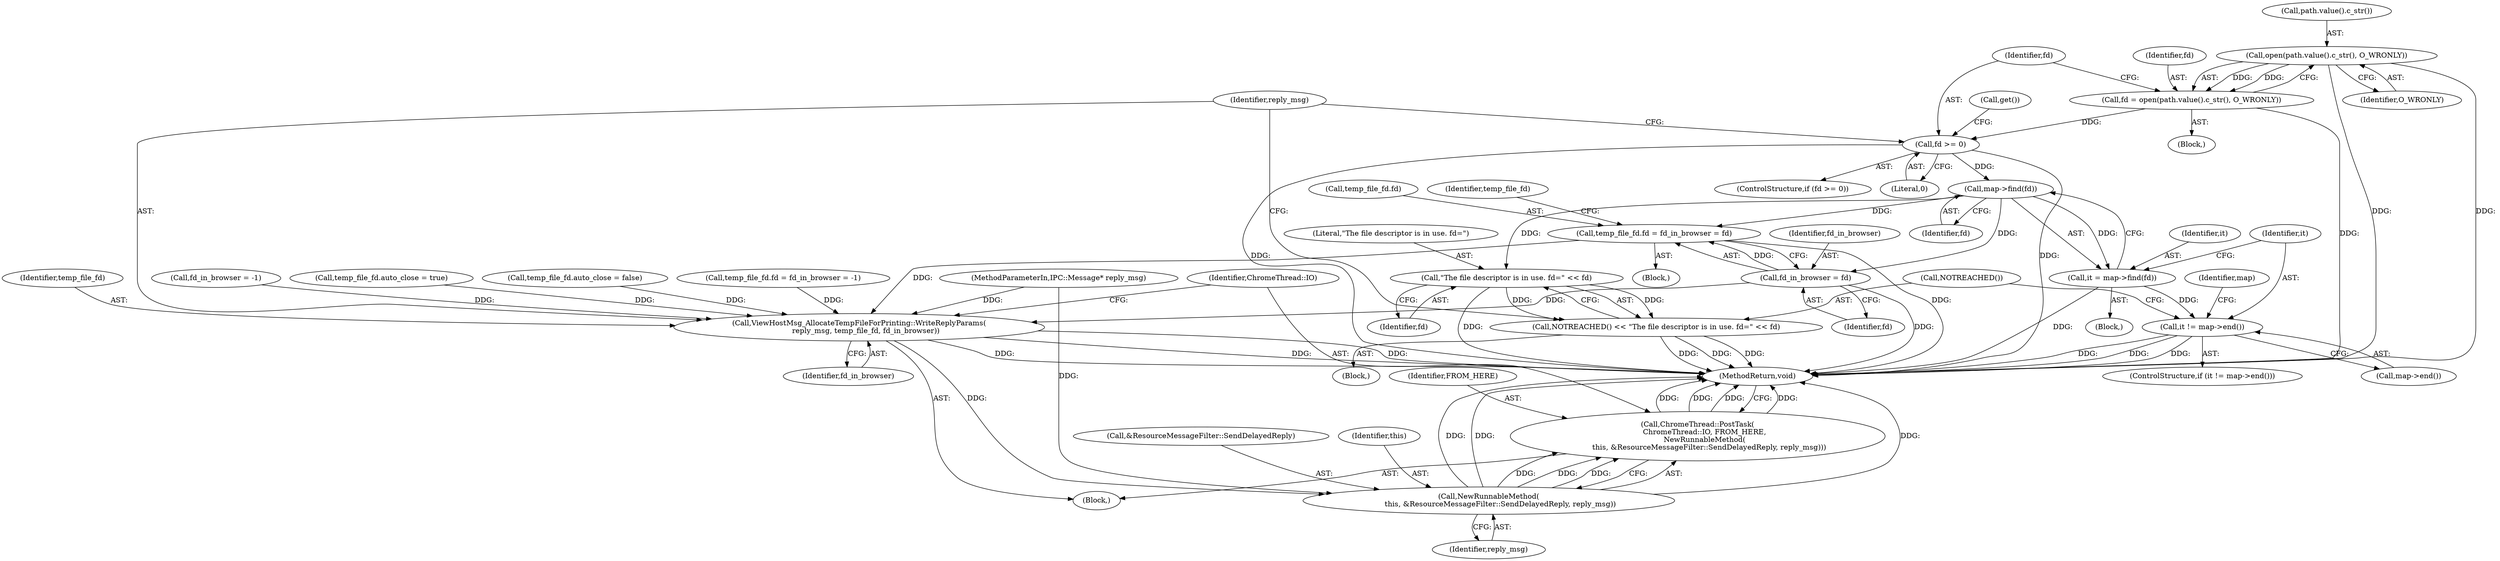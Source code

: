 digraph "0_Chrome_ccd0226c79553e318657d6285c2feacebd105996_1@API" {
"1000131" [label="(Call,open(path.value().c_str(), O_WRONLY))"];
"1000129" [label="(Call,fd = open(path.value().c_str(), O_WRONLY))"];
"1000135" [label="(Call,fd >= 0)"];
"1000145" [label="(Call,map->find(fd))"];
"1000143" [label="(Call,it = map->find(fd))"];
"1000148" [label="(Call,it != map->end())"];
"1000154" [label="(Call,\"The file descriptor is in use. fd=\" << fd)"];
"1000152" [label="(Call,NOTREACHED() << \"The file descriptor is in use. fd=\" << fd)"];
"1000165" [label="(Call,temp_file_fd.fd = fd_in_browser = fd)"];
"1000177" [label="(Call,ViewHostMsg_AllocateTempFileForPrinting::WriteReplyParams(\n      reply_msg, temp_file_fd, fd_in_browser))"];
"1000184" [label="(Call,NewRunnableMethod(\n          this, &ResourceMessageFilter::SendDelayedReply, reply_msg))"];
"1000181" [label="(Call,ChromeThread::PostTask(\n      ChromeThread::IO, FROM_HERE,\n      NewRunnableMethod(\n          this, &ResourceMessageFilter::SendDelayedReply, reply_msg)))"];
"1000169" [label="(Call,fd_in_browser = fd)"];
"1000133" [label="(Identifier,O_WRONLY)"];
"1000140" [label="(Call,get())"];
"1000177" [label="(Call,ViewHostMsg_AllocateTempFileForPrinting::WriteReplyParams(\n      reply_msg, temp_file_fd, fd_in_browser))"];
"1000129" [label="(Call,fd = open(path.value().c_str(), O_WRONLY))"];
"1000154" [label="(Call,\"The file descriptor is in use. fd=\" << fd)"];
"1000148" [label="(Call,it != map->end())"];
"1000109" [label="(Call,fd_in_browser = -1)"];
"1000172" [label="(Call,temp_file_fd.auto_close = true)"];
"1000155" [label="(Literal,\"The file descriptor is in use. fd=\")"];
"1000181" [label="(Call,ChromeThread::PostTask(\n      ChromeThread::IO, FROM_HERE,\n      NewRunnableMethod(\n          this, &ResourceMessageFilter::SendDelayedReply, reply_msg)))"];
"1000170" [label="(Identifier,fd_in_browser)"];
"1000102" [label="(Block,)"];
"1000136" [label="(Identifier,fd)"];
"1000113" [label="(Call,temp_file_fd.auto_close = false)"];
"1000147" [label="(ControlStructure,if (it != map->end()))"];
"1000189" [label="(MethodReturn,void)"];
"1000138" [label="(Block,)"];
"1000145" [label="(Call,map->find(fd))"];
"1000179" [label="(Identifier,temp_file_fd)"];
"1000130" [label="(Identifier,fd)"];
"1000127" [label="(Block,)"];
"1000171" [label="(Identifier,fd)"];
"1000169" [label="(Call,fd_in_browser = fd)"];
"1000174" [label="(Identifier,temp_file_fd)"];
"1000188" [label="(Identifier,reply_msg)"];
"1000144" [label="(Identifier,it)"];
"1000151" [label="(Block,)"];
"1000183" [label="(Identifier,FROM_HERE)"];
"1000152" [label="(Call,NOTREACHED() << \"The file descriptor is in use. fd=\" << fd)"];
"1000146" [label="(Identifier,fd)"];
"1000153" [label="(Call,NOTREACHED())"];
"1000135" [label="(Call,fd >= 0)"];
"1000132" [label="(Call,path.value().c_str())"];
"1000156" [label="(Identifier,fd)"];
"1000149" [label="(Identifier,it)"];
"1000186" [label="(Call,&ResourceMessageFilter::SendDelayedReply)"];
"1000185" [label="(Identifier,this)"];
"1000158" [label="(Block,)"];
"1000165" [label="(Call,temp_file_fd.fd = fd_in_browser = fd)"];
"1000166" [label="(Call,temp_file_fd.fd)"];
"1000162" [label="(Identifier,map)"];
"1000131" [label="(Call,open(path.value().c_str(), O_WRONLY))"];
"1000182" [label="(Identifier,ChromeThread::IO)"];
"1000178" [label="(Identifier,reply_msg)"];
"1000150" [label="(Call,map->end())"];
"1000180" [label="(Identifier,fd_in_browser)"];
"1000134" [label="(ControlStructure,if (fd >= 0))"];
"1000137" [label="(Literal,0)"];
"1000105" [label="(Call,temp_file_fd.fd = fd_in_browser = -1)"];
"1000143" [label="(Call,it = map->find(fd))"];
"1000184" [label="(Call,NewRunnableMethod(\n          this, &ResourceMessageFilter::SendDelayedReply, reply_msg))"];
"1000101" [label="(MethodParameterIn,IPC::Message* reply_msg)"];
"1000131" -> "1000129"  [label="AST: "];
"1000131" -> "1000133"  [label="CFG: "];
"1000132" -> "1000131"  [label="AST: "];
"1000133" -> "1000131"  [label="AST: "];
"1000129" -> "1000131"  [label="CFG: "];
"1000131" -> "1000189"  [label="DDG: "];
"1000131" -> "1000189"  [label="DDG: "];
"1000131" -> "1000129"  [label="DDG: "];
"1000131" -> "1000129"  [label="DDG: "];
"1000129" -> "1000127"  [label="AST: "];
"1000130" -> "1000129"  [label="AST: "];
"1000136" -> "1000129"  [label="CFG: "];
"1000129" -> "1000189"  [label="DDG: "];
"1000129" -> "1000135"  [label="DDG: "];
"1000135" -> "1000134"  [label="AST: "];
"1000135" -> "1000137"  [label="CFG: "];
"1000136" -> "1000135"  [label="AST: "];
"1000137" -> "1000135"  [label="AST: "];
"1000140" -> "1000135"  [label="CFG: "];
"1000178" -> "1000135"  [label="CFG: "];
"1000135" -> "1000189"  [label="DDG: "];
"1000135" -> "1000189"  [label="DDG: "];
"1000135" -> "1000145"  [label="DDG: "];
"1000145" -> "1000143"  [label="AST: "];
"1000145" -> "1000146"  [label="CFG: "];
"1000146" -> "1000145"  [label="AST: "];
"1000143" -> "1000145"  [label="CFG: "];
"1000145" -> "1000143"  [label="DDG: "];
"1000145" -> "1000154"  [label="DDG: "];
"1000145" -> "1000165"  [label="DDG: "];
"1000145" -> "1000169"  [label="DDG: "];
"1000143" -> "1000138"  [label="AST: "];
"1000144" -> "1000143"  [label="AST: "];
"1000149" -> "1000143"  [label="CFG: "];
"1000143" -> "1000189"  [label="DDG: "];
"1000143" -> "1000148"  [label="DDG: "];
"1000148" -> "1000147"  [label="AST: "];
"1000148" -> "1000150"  [label="CFG: "];
"1000149" -> "1000148"  [label="AST: "];
"1000150" -> "1000148"  [label="AST: "];
"1000153" -> "1000148"  [label="CFG: "];
"1000162" -> "1000148"  [label="CFG: "];
"1000148" -> "1000189"  [label="DDG: "];
"1000148" -> "1000189"  [label="DDG: "];
"1000148" -> "1000189"  [label="DDG: "];
"1000154" -> "1000152"  [label="AST: "];
"1000154" -> "1000156"  [label="CFG: "];
"1000155" -> "1000154"  [label="AST: "];
"1000156" -> "1000154"  [label="AST: "];
"1000152" -> "1000154"  [label="CFG: "];
"1000154" -> "1000189"  [label="DDG: "];
"1000154" -> "1000152"  [label="DDG: "];
"1000154" -> "1000152"  [label="DDG: "];
"1000152" -> "1000151"  [label="AST: "];
"1000153" -> "1000152"  [label="AST: "];
"1000178" -> "1000152"  [label="CFG: "];
"1000152" -> "1000189"  [label="DDG: "];
"1000152" -> "1000189"  [label="DDG: "];
"1000152" -> "1000189"  [label="DDG: "];
"1000165" -> "1000158"  [label="AST: "];
"1000165" -> "1000169"  [label="CFG: "];
"1000166" -> "1000165"  [label="AST: "];
"1000169" -> "1000165"  [label="AST: "];
"1000174" -> "1000165"  [label="CFG: "];
"1000165" -> "1000189"  [label="DDG: "];
"1000169" -> "1000165"  [label="DDG: "];
"1000165" -> "1000177"  [label="DDG: "];
"1000177" -> "1000102"  [label="AST: "];
"1000177" -> "1000180"  [label="CFG: "];
"1000178" -> "1000177"  [label="AST: "];
"1000179" -> "1000177"  [label="AST: "];
"1000180" -> "1000177"  [label="AST: "];
"1000182" -> "1000177"  [label="CFG: "];
"1000177" -> "1000189"  [label="DDG: "];
"1000177" -> "1000189"  [label="DDG: "];
"1000177" -> "1000189"  [label="DDG: "];
"1000101" -> "1000177"  [label="DDG: "];
"1000113" -> "1000177"  [label="DDG: "];
"1000172" -> "1000177"  [label="DDG: "];
"1000105" -> "1000177"  [label="DDG: "];
"1000109" -> "1000177"  [label="DDG: "];
"1000169" -> "1000177"  [label="DDG: "];
"1000177" -> "1000184"  [label="DDG: "];
"1000184" -> "1000181"  [label="AST: "];
"1000184" -> "1000188"  [label="CFG: "];
"1000185" -> "1000184"  [label="AST: "];
"1000186" -> "1000184"  [label="AST: "];
"1000188" -> "1000184"  [label="AST: "];
"1000181" -> "1000184"  [label="CFG: "];
"1000184" -> "1000189"  [label="DDG: "];
"1000184" -> "1000189"  [label="DDG: "];
"1000184" -> "1000189"  [label="DDG: "];
"1000184" -> "1000181"  [label="DDG: "];
"1000184" -> "1000181"  [label="DDG: "];
"1000184" -> "1000181"  [label="DDG: "];
"1000101" -> "1000184"  [label="DDG: "];
"1000181" -> "1000102"  [label="AST: "];
"1000182" -> "1000181"  [label="AST: "];
"1000183" -> "1000181"  [label="AST: "];
"1000189" -> "1000181"  [label="CFG: "];
"1000181" -> "1000189"  [label="DDG: "];
"1000181" -> "1000189"  [label="DDG: "];
"1000181" -> "1000189"  [label="DDG: "];
"1000181" -> "1000189"  [label="DDG: "];
"1000169" -> "1000171"  [label="CFG: "];
"1000170" -> "1000169"  [label="AST: "];
"1000171" -> "1000169"  [label="AST: "];
"1000169" -> "1000189"  [label="DDG: "];
}
